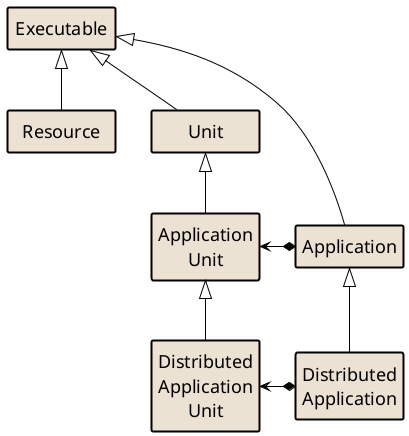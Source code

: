 @startuml

hide members
hide circle

skinparam ClassArrowColor Black
skinparam ClassBorderColor Black
skinparam ClassFontColor Black
skinparam ClassFontName "Calibri Normal"
skinparam ClassFontSize 18
skinparam ClassBackgroundColor #ebe2d4
skinparam ClassBorderThickness 2
skinparam Shadowing false
skinparam Padding 4
skinparam SameClassWidth true


together {
    class Unit
    class "Application\nUnit"
    class "Distributed\nApplication\nUnit"
}

together {
    class "Application"
    class "Distributed\nApplication"
}

together {
    class Executable
    class Resource
}

Executable <|-- Application
Executable <|-- Resource
Executable <|-- Unit

Unit <|-- "Application\nUnit"
"Application\nUnit" <|-- "Distributed\nApplication\nUnit"

"Application" <|-- "Distributed\nApplication"

"Application\nUnit" <-* Application
"Distributed\nApplication\nUnit" <-* "Distributed\nApplication"

@enduml
